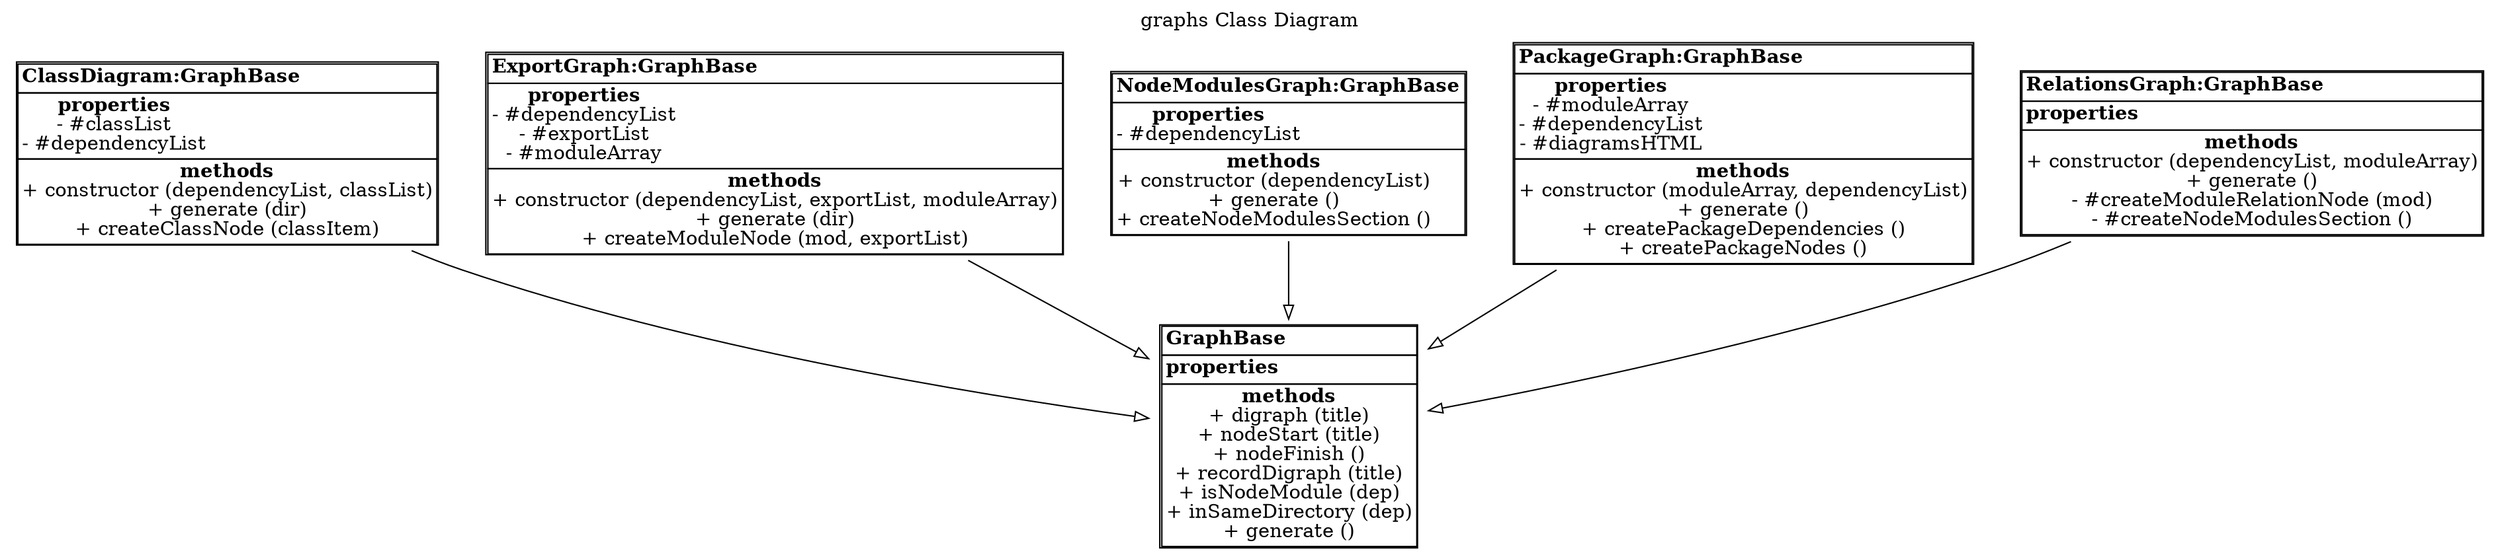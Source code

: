 digraph {label="graphs Class Diagram";
labelloc="t";
"ClassDiagram" [shape = none, label =<<TABLE cellspacing="0" cellborder="1" align="left">
<TR><TD align="left"><B>ClassDiagram:GraphBase</B></TD></TR>
<TR><TD align="left"><B>properties</B><BR/>
- #classList<BR/>
- #dependencyList<BR/>
</TD></TR>
<TR><TD align="left"><B>methods</B><BR/>
+ constructor (dependencyList, classList)<BR/>
+ generate (dir)<BR/>
+ createClassNode (classItem)<BR/>
</TD></TR>
</TABLE>>];
"ClassDiagram"->"GraphBase" [arrowhead=empty];

"ExportGraph" [shape = none, label =<<TABLE cellspacing="0" cellborder="1" align="left">
<TR><TD align="left"><B>ExportGraph:GraphBase</B></TD></TR>
<TR><TD align="left"><B>properties</B><BR/>
- #dependencyList<BR/>
- #exportList<BR/>
- #moduleArray<BR/>
</TD></TR>
<TR><TD align="left"><B>methods</B><BR/>
+ constructor (dependencyList, exportList, moduleArray)<BR/>
+ generate (dir)<BR/>
+ createModuleNode (mod, exportList)<BR/>
</TD></TR>
</TABLE>>];
"ExportGraph"->"GraphBase" [arrowhead=empty];

"GraphBase" [shape = none, label =<<TABLE cellspacing="0" cellborder="1" align="left">
<TR><TD align="left"><B>GraphBase</B></TD></TR>
<TR><TD align="left"><B>properties</B><BR/>
</TD></TR>
<TR><TD align="left"><B>methods</B><BR/>
+ digraph (title)<BR/>
+ nodeStart (title)<BR/>
+ nodeFinish ()<BR/>
+ recordDigraph (title)<BR/>
+ isNodeModule (dep)<BR/>
+ inSameDirectory (dep)<BR/>
+ generate ()<BR/>
</TD></TR>
</TABLE>>];

"NodeModulesGraph" [shape = none, label =<<TABLE cellspacing="0" cellborder="1" align="left">
<TR><TD align="left"><B>NodeModulesGraph:GraphBase</B></TD></TR>
<TR><TD align="left"><B>properties</B><BR/>
- #dependencyList<BR/>
</TD></TR>
<TR><TD align="left"><B>methods</B><BR/>
+ constructor (dependencyList)<BR/>
+ generate ()<BR/>
+ createNodeModulesSection ()<BR/>
</TD></TR>
</TABLE>>];
"NodeModulesGraph"->"GraphBase" [arrowhead=empty];

"PackageGraph" [shape = none, label =<<TABLE cellspacing="0" cellborder="1" align="left">
<TR><TD align="left"><B>PackageGraph:GraphBase</B></TD></TR>
<TR><TD align="left"><B>properties</B><BR/>
- #moduleArray<BR/>
- #dependencyList<BR/>
- #diagramsHTML<BR/>
</TD></TR>
<TR><TD align="left"><B>methods</B><BR/>
+ constructor (moduleArray, dependencyList)<BR/>
+ generate ()<BR/>
+ createPackageDependencies ()<BR/>
+ createPackageNodes ()<BR/>
</TD></TR>
</TABLE>>];
"PackageGraph"->"GraphBase" [arrowhead=empty];

"RelationsGraph" [shape = none, label =<<TABLE cellspacing="0" cellborder="1" align="left">
<TR><TD align="left"><B>RelationsGraph:GraphBase</B></TD></TR>
<TR><TD align="left"><B>properties</B><BR/>
</TD></TR>
<TR><TD align="left"><B>methods</B><BR/>
+ constructor (dependencyList, moduleArray)<BR/>
+ generate ()<BR/>
- #createModuleRelationNode (mod)<BR/>
- #createNodeModulesSection ()<BR/>
</TD></TR>
</TABLE>>];
"RelationsGraph"->"GraphBase" [arrowhead=empty];

}
